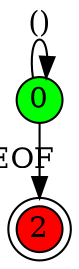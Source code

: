 digraph g
{
rankdir=LR
node [shape=circle fixedsize=true width=0.3]
0 [fillcolor=green; style=filled;]
2 [fillcolor=red; style=filled; shape=doublecircle]
0 -> 0 [label="()"]
0 -> 2 [label=" EOF"]
{rank = same; 0, 2 }
}	